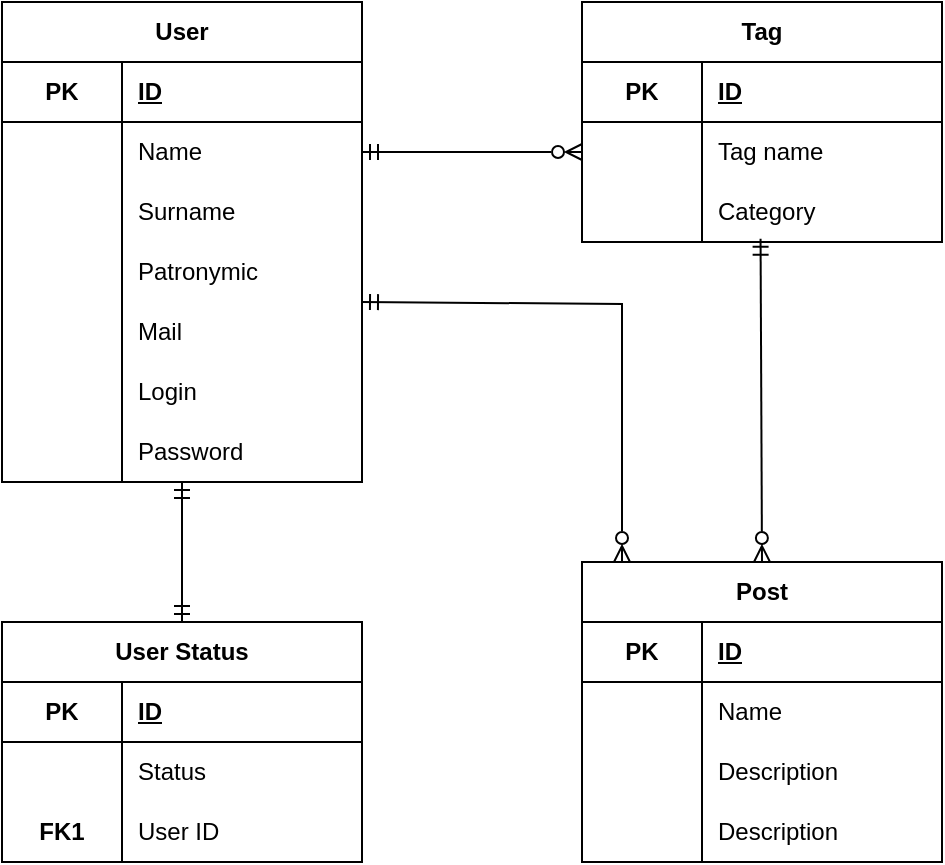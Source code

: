 <mxfile version="24.0.4" type="device">
  <diagram name="Страница — 1" id="U5e65a0vAkJ6nNXWDMqD">
    <mxGraphModel dx="1050" dy="530" grid="1" gridSize="10" guides="1" tooltips="1" connect="1" arrows="1" fold="1" page="1" pageScale="1" pageWidth="827" pageHeight="1169" math="0" shadow="0">
      <root>
        <mxCell id="0" />
        <mxCell id="1" parent="0" />
        <mxCell id="zZYMyhnzHYUMdCDTD4Aq-2" value="Tag" style="shape=table;startSize=30;container=1;collapsible=1;childLayout=tableLayout;fixedRows=1;rowLines=0;fontStyle=1;align=center;resizeLast=1;html=1;whiteSpace=wrap;" vertex="1" parent="1">
          <mxGeometry x="380" y="10" width="180" height="120" as="geometry" />
        </mxCell>
        <mxCell id="zZYMyhnzHYUMdCDTD4Aq-6" value="" style="shape=tableRow;horizontal=0;startSize=0;swimlaneHead=0;swimlaneBody=0;fillColor=none;collapsible=0;dropTarget=0;points=[[0,0.5],[1,0.5]];portConstraint=eastwest;top=0;left=0;right=0;bottom=1;html=1;" vertex="1" parent="zZYMyhnzHYUMdCDTD4Aq-2">
          <mxGeometry y="30" width="180" height="30" as="geometry" />
        </mxCell>
        <mxCell id="zZYMyhnzHYUMdCDTD4Aq-7" value="PK" style="shape=partialRectangle;connectable=0;fillColor=none;top=0;left=0;bottom=0;right=0;fontStyle=1;overflow=hidden;html=1;whiteSpace=wrap;" vertex="1" parent="zZYMyhnzHYUMdCDTD4Aq-6">
          <mxGeometry width="60" height="30" as="geometry">
            <mxRectangle width="60" height="30" as="alternateBounds" />
          </mxGeometry>
        </mxCell>
        <mxCell id="zZYMyhnzHYUMdCDTD4Aq-8" value="ID" style="shape=partialRectangle;connectable=0;fillColor=none;top=0;left=0;bottom=0;right=0;align=left;spacingLeft=6;fontStyle=5;overflow=hidden;html=1;whiteSpace=wrap;" vertex="1" parent="zZYMyhnzHYUMdCDTD4Aq-6">
          <mxGeometry x="60" width="120" height="30" as="geometry">
            <mxRectangle width="120" height="30" as="alternateBounds" />
          </mxGeometry>
        </mxCell>
        <mxCell id="zZYMyhnzHYUMdCDTD4Aq-9" value="" style="shape=tableRow;horizontal=0;startSize=0;swimlaneHead=0;swimlaneBody=0;fillColor=none;collapsible=0;dropTarget=0;points=[[0,0.5],[1,0.5]];portConstraint=eastwest;top=0;left=0;right=0;bottom=0;html=1;" vertex="1" parent="zZYMyhnzHYUMdCDTD4Aq-2">
          <mxGeometry y="60" width="180" height="30" as="geometry" />
        </mxCell>
        <mxCell id="zZYMyhnzHYUMdCDTD4Aq-10" value="" style="shape=partialRectangle;connectable=0;fillColor=none;top=0;left=0;bottom=0;right=0;editable=1;overflow=hidden;html=1;whiteSpace=wrap;" vertex="1" parent="zZYMyhnzHYUMdCDTD4Aq-9">
          <mxGeometry width="60" height="30" as="geometry">
            <mxRectangle width="60" height="30" as="alternateBounds" />
          </mxGeometry>
        </mxCell>
        <mxCell id="zZYMyhnzHYUMdCDTD4Aq-11" value="Tag name" style="shape=partialRectangle;connectable=0;fillColor=none;top=0;left=0;bottom=0;right=0;align=left;spacingLeft=6;overflow=hidden;html=1;whiteSpace=wrap;" vertex="1" parent="zZYMyhnzHYUMdCDTD4Aq-9">
          <mxGeometry x="60" width="120" height="30" as="geometry">
            <mxRectangle width="120" height="30" as="alternateBounds" />
          </mxGeometry>
        </mxCell>
        <mxCell id="zZYMyhnzHYUMdCDTD4Aq-12" value="" style="shape=tableRow;horizontal=0;startSize=0;swimlaneHead=0;swimlaneBody=0;fillColor=none;collapsible=0;dropTarget=0;points=[[0,0.5],[1,0.5]];portConstraint=eastwest;top=0;left=0;right=0;bottom=0;html=1;" vertex="1" parent="zZYMyhnzHYUMdCDTD4Aq-2">
          <mxGeometry y="90" width="180" height="30" as="geometry" />
        </mxCell>
        <mxCell id="zZYMyhnzHYUMdCDTD4Aq-13" value="" style="shape=partialRectangle;connectable=0;fillColor=none;top=0;left=0;bottom=0;right=0;editable=1;overflow=hidden;html=1;whiteSpace=wrap;" vertex="1" parent="zZYMyhnzHYUMdCDTD4Aq-12">
          <mxGeometry width="60" height="30" as="geometry">
            <mxRectangle width="60" height="30" as="alternateBounds" />
          </mxGeometry>
        </mxCell>
        <mxCell id="zZYMyhnzHYUMdCDTD4Aq-14" value="Category" style="shape=partialRectangle;connectable=0;fillColor=none;top=0;left=0;bottom=0;right=0;align=left;spacingLeft=6;overflow=hidden;html=1;whiteSpace=wrap;" vertex="1" parent="zZYMyhnzHYUMdCDTD4Aq-12">
          <mxGeometry x="60" width="120" height="30" as="geometry">
            <mxRectangle width="120" height="30" as="alternateBounds" />
          </mxGeometry>
        </mxCell>
        <mxCell id="zZYMyhnzHYUMdCDTD4Aq-15" value="User" style="shape=table;startSize=30;container=1;collapsible=1;childLayout=tableLayout;fixedRows=1;rowLines=0;fontStyle=1;align=center;resizeLast=1;html=1;whiteSpace=wrap;" vertex="1" parent="1">
          <mxGeometry x="90" y="10" width="180" height="240" as="geometry" />
        </mxCell>
        <mxCell id="zZYMyhnzHYUMdCDTD4Aq-19" value="" style="shape=tableRow;horizontal=0;startSize=0;swimlaneHead=0;swimlaneBody=0;fillColor=none;collapsible=0;dropTarget=0;points=[[0,0.5],[1,0.5]];portConstraint=eastwest;top=0;left=0;right=0;bottom=1;html=1;" vertex="1" parent="zZYMyhnzHYUMdCDTD4Aq-15">
          <mxGeometry y="30" width="180" height="30" as="geometry" />
        </mxCell>
        <mxCell id="zZYMyhnzHYUMdCDTD4Aq-20" value="PK" style="shape=partialRectangle;connectable=0;fillColor=none;top=0;left=0;bottom=0;right=0;fontStyle=1;overflow=hidden;html=1;whiteSpace=wrap;" vertex="1" parent="zZYMyhnzHYUMdCDTD4Aq-19">
          <mxGeometry width="60" height="30" as="geometry">
            <mxRectangle width="60" height="30" as="alternateBounds" />
          </mxGeometry>
        </mxCell>
        <mxCell id="zZYMyhnzHYUMdCDTD4Aq-21" value="ID" style="shape=partialRectangle;connectable=0;fillColor=none;top=0;left=0;bottom=0;right=0;align=left;spacingLeft=6;fontStyle=5;overflow=hidden;html=1;whiteSpace=wrap;" vertex="1" parent="zZYMyhnzHYUMdCDTD4Aq-19">
          <mxGeometry x="60" width="120" height="30" as="geometry">
            <mxRectangle width="120" height="30" as="alternateBounds" />
          </mxGeometry>
        </mxCell>
        <mxCell id="zZYMyhnzHYUMdCDTD4Aq-22" value="" style="shape=tableRow;horizontal=0;startSize=0;swimlaneHead=0;swimlaneBody=0;fillColor=none;collapsible=0;dropTarget=0;points=[[0,0.5],[1,0.5]];portConstraint=eastwest;top=0;left=0;right=0;bottom=0;html=1;" vertex="1" parent="zZYMyhnzHYUMdCDTD4Aq-15">
          <mxGeometry y="60" width="180" height="30" as="geometry" />
        </mxCell>
        <mxCell id="zZYMyhnzHYUMdCDTD4Aq-23" value="" style="shape=partialRectangle;connectable=0;fillColor=none;top=0;left=0;bottom=0;right=0;editable=1;overflow=hidden;html=1;whiteSpace=wrap;" vertex="1" parent="zZYMyhnzHYUMdCDTD4Aq-22">
          <mxGeometry width="60" height="30" as="geometry">
            <mxRectangle width="60" height="30" as="alternateBounds" />
          </mxGeometry>
        </mxCell>
        <mxCell id="zZYMyhnzHYUMdCDTD4Aq-24" value="Name" style="shape=partialRectangle;connectable=0;fillColor=none;top=0;left=0;bottom=0;right=0;align=left;spacingLeft=6;overflow=hidden;html=1;whiteSpace=wrap;" vertex="1" parent="zZYMyhnzHYUMdCDTD4Aq-22">
          <mxGeometry x="60" width="120" height="30" as="geometry">
            <mxRectangle width="120" height="30" as="alternateBounds" />
          </mxGeometry>
        </mxCell>
        <mxCell id="zZYMyhnzHYUMdCDTD4Aq-25" value="" style="shape=tableRow;horizontal=0;startSize=0;swimlaneHead=0;swimlaneBody=0;fillColor=none;collapsible=0;dropTarget=0;points=[[0,0.5],[1,0.5]];portConstraint=eastwest;top=0;left=0;right=0;bottom=0;html=1;" vertex="1" parent="zZYMyhnzHYUMdCDTD4Aq-15">
          <mxGeometry y="90" width="180" height="30" as="geometry" />
        </mxCell>
        <mxCell id="zZYMyhnzHYUMdCDTD4Aq-26" value="" style="shape=partialRectangle;connectable=0;fillColor=none;top=0;left=0;bottom=0;right=0;editable=1;overflow=hidden;html=1;whiteSpace=wrap;" vertex="1" parent="zZYMyhnzHYUMdCDTD4Aq-25">
          <mxGeometry width="60" height="30" as="geometry">
            <mxRectangle width="60" height="30" as="alternateBounds" />
          </mxGeometry>
        </mxCell>
        <mxCell id="zZYMyhnzHYUMdCDTD4Aq-27" value="Surname" style="shape=partialRectangle;connectable=0;fillColor=none;top=0;left=0;bottom=0;right=0;align=left;spacingLeft=6;overflow=hidden;html=1;whiteSpace=wrap;" vertex="1" parent="zZYMyhnzHYUMdCDTD4Aq-25">
          <mxGeometry x="60" width="120" height="30" as="geometry">
            <mxRectangle width="120" height="30" as="alternateBounds" />
          </mxGeometry>
        </mxCell>
        <mxCell id="zZYMyhnzHYUMdCDTD4Aq-95" value="" style="shape=tableRow;horizontal=0;startSize=0;swimlaneHead=0;swimlaneBody=0;fillColor=none;collapsible=0;dropTarget=0;points=[[0,0.5],[1,0.5]];portConstraint=eastwest;top=0;left=0;right=0;bottom=0;html=1;" vertex="1" parent="zZYMyhnzHYUMdCDTD4Aq-15">
          <mxGeometry y="120" width="180" height="30" as="geometry" />
        </mxCell>
        <mxCell id="zZYMyhnzHYUMdCDTD4Aq-96" value="" style="shape=partialRectangle;connectable=0;fillColor=none;top=0;left=0;bottom=0;right=0;editable=1;overflow=hidden;html=1;whiteSpace=wrap;" vertex="1" parent="zZYMyhnzHYUMdCDTD4Aq-95">
          <mxGeometry width="60" height="30" as="geometry">
            <mxRectangle width="60" height="30" as="alternateBounds" />
          </mxGeometry>
        </mxCell>
        <mxCell id="zZYMyhnzHYUMdCDTD4Aq-97" value="Patronymic" style="shape=partialRectangle;connectable=0;fillColor=none;top=0;left=0;bottom=0;right=0;align=left;spacingLeft=6;overflow=hidden;html=1;whiteSpace=wrap;" vertex="1" parent="zZYMyhnzHYUMdCDTD4Aq-95">
          <mxGeometry x="60" width="120" height="30" as="geometry">
            <mxRectangle width="120" height="30" as="alternateBounds" />
          </mxGeometry>
        </mxCell>
        <mxCell id="zZYMyhnzHYUMdCDTD4Aq-98" value="" style="shape=tableRow;horizontal=0;startSize=0;swimlaneHead=0;swimlaneBody=0;fillColor=none;collapsible=0;dropTarget=0;points=[[0,0.5],[1,0.5]];portConstraint=eastwest;top=0;left=0;right=0;bottom=0;html=1;" vertex="1" parent="zZYMyhnzHYUMdCDTD4Aq-15">
          <mxGeometry y="150" width="180" height="30" as="geometry" />
        </mxCell>
        <mxCell id="zZYMyhnzHYUMdCDTD4Aq-99" value="" style="shape=partialRectangle;connectable=0;fillColor=none;top=0;left=0;bottom=0;right=0;editable=1;overflow=hidden;html=1;whiteSpace=wrap;" vertex="1" parent="zZYMyhnzHYUMdCDTD4Aq-98">
          <mxGeometry width="60" height="30" as="geometry">
            <mxRectangle width="60" height="30" as="alternateBounds" />
          </mxGeometry>
        </mxCell>
        <mxCell id="zZYMyhnzHYUMdCDTD4Aq-100" value="Mail" style="shape=partialRectangle;connectable=0;fillColor=none;top=0;left=0;bottom=0;right=0;align=left;spacingLeft=6;overflow=hidden;html=1;whiteSpace=wrap;" vertex="1" parent="zZYMyhnzHYUMdCDTD4Aq-98">
          <mxGeometry x="60" width="120" height="30" as="geometry">
            <mxRectangle width="120" height="30" as="alternateBounds" />
          </mxGeometry>
        </mxCell>
        <mxCell id="zZYMyhnzHYUMdCDTD4Aq-101" value="" style="shape=tableRow;horizontal=0;startSize=0;swimlaneHead=0;swimlaneBody=0;fillColor=none;collapsible=0;dropTarget=0;points=[[0,0.5],[1,0.5]];portConstraint=eastwest;top=0;left=0;right=0;bottom=0;html=1;" vertex="1" parent="zZYMyhnzHYUMdCDTD4Aq-15">
          <mxGeometry y="180" width="180" height="30" as="geometry" />
        </mxCell>
        <mxCell id="zZYMyhnzHYUMdCDTD4Aq-102" value="" style="shape=partialRectangle;connectable=0;fillColor=none;top=0;left=0;bottom=0;right=0;editable=1;overflow=hidden;html=1;whiteSpace=wrap;" vertex="1" parent="zZYMyhnzHYUMdCDTD4Aq-101">
          <mxGeometry width="60" height="30" as="geometry">
            <mxRectangle width="60" height="30" as="alternateBounds" />
          </mxGeometry>
        </mxCell>
        <mxCell id="zZYMyhnzHYUMdCDTD4Aq-103" value="Login" style="shape=partialRectangle;connectable=0;fillColor=none;top=0;left=0;bottom=0;right=0;align=left;spacingLeft=6;overflow=hidden;html=1;whiteSpace=wrap;" vertex="1" parent="zZYMyhnzHYUMdCDTD4Aq-101">
          <mxGeometry x="60" width="120" height="30" as="geometry">
            <mxRectangle width="120" height="30" as="alternateBounds" />
          </mxGeometry>
        </mxCell>
        <mxCell id="zZYMyhnzHYUMdCDTD4Aq-104" value="" style="shape=tableRow;horizontal=0;startSize=0;swimlaneHead=0;swimlaneBody=0;fillColor=none;collapsible=0;dropTarget=0;points=[[0,0.5],[1,0.5]];portConstraint=eastwest;top=0;left=0;right=0;bottom=0;html=1;" vertex="1" parent="zZYMyhnzHYUMdCDTD4Aq-15">
          <mxGeometry y="210" width="180" height="30" as="geometry" />
        </mxCell>
        <mxCell id="zZYMyhnzHYUMdCDTD4Aq-105" value="" style="shape=partialRectangle;connectable=0;fillColor=none;top=0;left=0;bottom=0;right=0;editable=1;overflow=hidden;html=1;whiteSpace=wrap;" vertex="1" parent="zZYMyhnzHYUMdCDTD4Aq-104">
          <mxGeometry width="60" height="30" as="geometry">
            <mxRectangle width="60" height="30" as="alternateBounds" />
          </mxGeometry>
        </mxCell>
        <mxCell id="zZYMyhnzHYUMdCDTD4Aq-106" value="Password" style="shape=partialRectangle;connectable=0;fillColor=none;top=0;left=0;bottom=0;right=0;align=left;spacingLeft=6;overflow=hidden;html=1;whiteSpace=wrap;" vertex="1" parent="zZYMyhnzHYUMdCDTD4Aq-104">
          <mxGeometry x="60" width="120" height="30" as="geometry">
            <mxRectangle width="120" height="30" as="alternateBounds" />
          </mxGeometry>
        </mxCell>
        <mxCell id="zZYMyhnzHYUMdCDTD4Aq-28" value="User Status" style="shape=table;startSize=30;container=1;collapsible=1;childLayout=tableLayout;fixedRows=1;rowLines=0;fontStyle=1;align=center;resizeLast=1;html=1;whiteSpace=wrap;" vertex="1" parent="1">
          <mxGeometry x="90" y="320" width="180" height="120" as="geometry" />
        </mxCell>
        <mxCell id="zZYMyhnzHYUMdCDTD4Aq-32" value="" style="shape=tableRow;horizontal=0;startSize=0;swimlaneHead=0;swimlaneBody=0;fillColor=none;collapsible=0;dropTarget=0;points=[[0,0.5],[1,0.5]];portConstraint=eastwest;top=0;left=0;right=0;bottom=1;html=1;" vertex="1" parent="zZYMyhnzHYUMdCDTD4Aq-28">
          <mxGeometry y="30" width="180" height="30" as="geometry" />
        </mxCell>
        <mxCell id="zZYMyhnzHYUMdCDTD4Aq-33" value="PK" style="shape=partialRectangle;connectable=0;fillColor=none;top=0;left=0;bottom=0;right=0;fontStyle=1;overflow=hidden;html=1;whiteSpace=wrap;" vertex="1" parent="zZYMyhnzHYUMdCDTD4Aq-32">
          <mxGeometry width="60" height="30" as="geometry">
            <mxRectangle width="60" height="30" as="alternateBounds" />
          </mxGeometry>
        </mxCell>
        <mxCell id="zZYMyhnzHYUMdCDTD4Aq-34" value="ID" style="shape=partialRectangle;connectable=0;fillColor=none;top=0;left=0;bottom=0;right=0;align=left;spacingLeft=6;fontStyle=5;overflow=hidden;html=1;whiteSpace=wrap;" vertex="1" parent="zZYMyhnzHYUMdCDTD4Aq-32">
          <mxGeometry x="60" width="120" height="30" as="geometry">
            <mxRectangle width="120" height="30" as="alternateBounds" />
          </mxGeometry>
        </mxCell>
        <mxCell id="zZYMyhnzHYUMdCDTD4Aq-35" value="" style="shape=tableRow;horizontal=0;startSize=0;swimlaneHead=0;swimlaneBody=0;fillColor=none;collapsible=0;dropTarget=0;points=[[0,0.5],[1,0.5]];portConstraint=eastwest;top=0;left=0;right=0;bottom=0;html=1;" vertex="1" parent="zZYMyhnzHYUMdCDTD4Aq-28">
          <mxGeometry y="60" width="180" height="30" as="geometry" />
        </mxCell>
        <mxCell id="zZYMyhnzHYUMdCDTD4Aq-36" value="" style="shape=partialRectangle;connectable=0;fillColor=none;top=0;left=0;bottom=0;right=0;editable=1;overflow=hidden;html=1;whiteSpace=wrap;" vertex="1" parent="zZYMyhnzHYUMdCDTD4Aq-35">
          <mxGeometry width="60" height="30" as="geometry">
            <mxRectangle width="60" height="30" as="alternateBounds" />
          </mxGeometry>
        </mxCell>
        <mxCell id="zZYMyhnzHYUMdCDTD4Aq-37" value="Status" style="shape=partialRectangle;connectable=0;fillColor=none;top=0;left=0;bottom=0;right=0;align=left;spacingLeft=6;overflow=hidden;html=1;whiteSpace=wrap;" vertex="1" parent="zZYMyhnzHYUMdCDTD4Aq-35">
          <mxGeometry x="60" width="120" height="30" as="geometry">
            <mxRectangle width="120" height="30" as="alternateBounds" />
          </mxGeometry>
        </mxCell>
        <mxCell id="zZYMyhnzHYUMdCDTD4Aq-38" value="" style="shape=tableRow;horizontal=0;startSize=0;swimlaneHead=0;swimlaneBody=0;fillColor=none;collapsible=0;dropTarget=0;points=[[0,0.5],[1,0.5]];portConstraint=eastwest;top=0;left=0;right=0;bottom=0;html=1;" vertex="1" parent="zZYMyhnzHYUMdCDTD4Aq-28">
          <mxGeometry y="90" width="180" height="30" as="geometry" />
        </mxCell>
        <mxCell id="zZYMyhnzHYUMdCDTD4Aq-39" value="&lt;b&gt;FK1&lt;/b&gt;" style="shape=partialRectangle;connectable=0;fillColor=none;top=0;left=0;bottom=0;right=0;editable=1;overflow=hidden;html=1;whiteSpace=wrap;" vertex="1" parent="zZYMyhnzHYUMdCDTD4Aq-38">
          <mxGeometry width="60" height="30" as="geometry">
            <mxRectangle width="60" height="30" as="alternateBounds" />
          </mxGeometry>
        </mxCell>
        <mxCell id="zZYMyhnzHYUMdCDTD4Aq-40" value="User ID" style="shape=partialRectangle;connectable=0;fillColor=none;top=0;left=0;bottom=0;right=0;align=left;spacingLeft=6;overflow=hidden;html=1;whiteSpace=wrap;" vertex="1" parent="zZYMyhnzHYUMdCDTD4Aq-38">
          <mxGeometry x="60" width="120" height="30" as="geometry">
            <mxRectangle width="120" height="30" as="alternateBounds" />
          </mxGeometry>
        </mxCell>
        <mxCell id="zZYMyhnzHYUMdCDTD4Aq-54" value="Post" style="shape=table;startSize=30;container=1;collapsible=1;childLayout=tableLayout;fixedRows=1;rowLines=0;fontStyle=1;align=center;resizeLast=1;html=1;whiteSpace=wrap;" vertex="1" parent="1">
          <mxGeometry x="380" y="290" width="180" height="150" as="geometry" />
        </mxCell>
        <mxCell id="zZYMyhnzHYUMdCDTD4Aq-58" value="" style="shape=tableRow;horizontal=0;startSize=0;swimlaneHead=0;swimlaneBody=0;fillColor=none;collapsible=0;dropTarget=0;points=[[0,0.5],[1,0.5]];portConstraint=eastwest;top=0;left=0;right=0;bottom=1;html=1;" vertex="1" parent="zZYMyhnzHYUMdCDTD4Aq-54">
          <mxGeometry y="30" width="180" height="30" as="geometry" />
        </mxCell>
        <mxCell id="zZYMyhnzHYUMdCDTD4Aq-59" value="PK" style="shape=partialRectangle;connectable=0;fillColor=none;top=0;left=0;bottom=0;right=0;fontStyle=1;overflow=hidden;html=1;whiteSpace=wrap;" vertex="1" parent="zZYMyhnzHYUMdCDTD4Aq-58">
          <mxGeometry width="60" height="30" as="geometry">
            <mxRectangle width="60" height="30" as="alternateBounds" />
          </mxGeometry>
        </mxCell>
        <mxCell id="zZYMyhnzHYUMdCDTD4Aq-60" value="ID" style="shape=partialRectangle;connectable=0;fillColor=none;top=0;left=0;bottom=0;right=0;align=left;spacingLeft=6;fontStyle=5;overflow=hidden;html=1;whiteSpace=wrap;" vertex="1" parent="zZYMyhnzHYUMdCDTD4Aq-58">
          <mxGeometry x="60" width="120" height="30" as="geometry">
            <mxRectangle width="120" height="30" as="alternateBounds" />
          </mxGeometry>
        </mxCell>
        <mxCell id="zZYMyhnzHYUMdCDTD4Aq-61" value="" style="shape=tableRow;horizontal=0;startSize=0;swimlaneHead=0;swimlaneBody=0;fillColor=none;collapsible=0;dropTarget=0;points=[[0,0.5],[1,0.5]];portConstraint=eastwest;top=0;left=0;right=0;bottom=0;html=1;" vertex="1" parent="zZYMyhnzHYUMdCDTD4Aq-54">
          <mxGeometry y="60" width="180" height="30" as="geometry" />
        </mxCell>
        <mxCell id="zZYMyhnzHYUMdCDTD4Aq-62" value="" style="shape=partialRectangle;connectable=0;fillColor=none;top=0;left=0;bottom=0;right=0;editable=1;overflow=hidden;html=1;whiteSpace=wrap;" vertex="1" parent="zZYMyhnzHYUMdCDTD4Aq-61">
          <mxGeometry width="60" height="30" as="geometry">
            <mxRectangle width="60" height="30" as="alternateBounds" />
          </mxGeometry>
        </mxCell>
        <mxCell id="zZYMyhnzHYUMdCDTD4Aq-63" value="Name" style="shape=partialRectangle;connectable=0;fillColor=none;top=0;left=0;bottom=0;right=0;align=left;spacingLeft=6;overflow=hidden;html=1;whiteSpace=wrap;" vertex="1" parent="zZYMyhnzHYUMdCDTD4Aq-61">
          <mxGeometry x="60" width="120" height="30" as="geometry">
            <mxRectangle width="120" height="30" as="alternateBounds" />
          </mxGeometry>
        </mxCell>
        <mxCell id="zZYMyhnzHYUMdCDTD4Aq-110" value="" style="shape=tableRow;horizontal=0;startSize=0;swimlaneHead=0;swimlaneBody=0;fillColor=none;collapsible=0;dropTarget=0;points=[[0,0.5],[1,0.5]];portConstraint=eastwest;top=0;left=0;right=0;bottom=0;html=1;" vertex="1" parent="zZYMyhnzHYUMdCDTD4Aq-54">
          <mxGeometry y="90" width="180" height="30" as="geometry" />
        </mxCell>
        <mxCell id="zZYMyhnzHYUMdCDTD4Aq-111" value="" style="shape=partialRectangle;connectable=0;fillColor=none;top=0;left=0;bottom=0;right=0;editable=1;overflow=hidden;html=1;whiteSpace=wrap;" vertex="1" parent="zZYMyhnzHYUMdCDTD4Aq-110">
          <mxGeometry width="60" height="30" as="geometry">
            <mxRectangle width="60" height="30" as="alternateBounds" />
          </mxGeometry>
        </mxCell>
        <mxCell id="zZYMyhnzHYUMdCDTD4Aq-112" value="Description" style="shape=partialRectangle;connectable=0;fillColor=none;top=0;left=0;bottom=0;right=0;align=left;spacingLeft=6;overflow=hidden;html=1;whiteSpace=wrap;" vertex="1" parent="zZYMyhnzHYUMdCDTD4Aq-110">
          <mxGeometry x="60" width="120" height="30" as="geometry">
            <mxRectangle width="120" height="30" as="alternateBounds" />
          </mxGeometry>
        </mxCell>
        <mxCell id="zZYMyhnzHYUMdCDTD4Aq-64" value="" style="shape=tableRow;horizontal=0;startSize=0;swimlaneHead=0;swimlaneBody=0;fillColor=none;collapsible=0;dropTarget=0;points=[[0,0.5],[1,0.5]];portConstraint=eastwest;top=0;left=0;right=0;bottom=0;html=1;" vertex="1" parent="zZYMyhnzHYUMdCDTD4Aq-54">
          <mxGeometry y="120" width="180" height="30" as="geometry" />
        </mxCell>
        <mxCell id="zZYMyhnzHYUMdCDTD4Aq-65" value="" style="shape=partialRectangle;connectable=0;fillColor=none;top=0;left=0;bottom=0;right=0;editable=1;overflow=hidden;html=1;whiteSpace=wrap;" vertex="1" parent="zZYMyhnzHYUMdCDTD4Aq-64">
          <mxGeometry width="60" height="30" as="geometry">
            <mxRectangle width="60" height="30" as="alternateBounds" />
          </mxGeometry>
        </mxCell>
        <mxCell id="zZYMyhnzHYUMdCDTD4Aq-66" value="Description" style="shape=partialRectangle;connectable=0;fillColor=none;top=0;left=0;bottom=0;right=0;align=left;spacingLeft=6;overflow=hidden;html=1;whiteSpace=wrap;" vertex="1" parent="zZYMyhnzHYUMdCDTD4Aq-64">
          <mxGeometry x="60" width="120" height="30" as="geometry">
            <mxRectangle width="120" height="30" as="alternateBounds" />
          </mxGeometry>
        </mxCell>
        <mxCell id="zZYMyhnzHYUMdCDTD4Aq-109" value="" style="endArrow=ERmandOne;html=1;rounded=0;exitX=0.5;exitY=0;exitDx=0;exitDy=0;strokeColor=default;startArrow=ERmandOne;startFill=0;endFill=0;" edge="1" parent="1" source="zZYMyhnzHYUMdCDTD4Aq-28">
          <mxGeometry width="50" height="50" relative="1" as="geometry">
            <mxPoint x="120" y="320" as="sourcePoint" />
            <mxPoint x="180" y="250" as="targetPoint" />
          </mxGeometry>
        </mxCell>
        <mxCell id="zZYMyhnzHYUMdCDTD4Aq-113" value="" style="endArrow=ERmandOne;html=1;rounded=0;exitX=0;exitY=0.5;exitDx=0;exitDy=0;strokeColor=default;startArrow=ERzeroToMany;startFill=0;endFill=0;entryX=1;entryY=0.5;entryDx=0;entryDy=0;" edge="1" parent="1" source="zZYMyhnzHYUMdCDTD4Aq-9" target="zZYMyhnzHYUMdCDTD4Aq-22">
          <mxGeometry width="50" height="50" relative="1" as="geometry">
            <mxPoint x="350" y="85" as="sourcePoint" />
            <mxPoint x="190" y="260" as="targetPoint" />
          </mxGeometry>
        </mxCell>
        <mxCell id="zZYMyhnzHYUMdCDTD4Aq-114" value="" style="endArrow=ERmandOne;html=1;rounded=0;exitX=0.5;exitY=0;exitDx=0;exitDy=0;strokeColor=default;startArrow=ERzeroToMany;startFill=0;endFill=0;entryX=0.496;entryY=0.947;entryDx=0;entryDy=0;entryPerimeter=0;" edge="1" parent="1" source="zZYMyhnzHYUMdCDTD4Aq-54" target="zZYMyhnzHYUMdCDTD4Aq-12">
          <mxGeometry width="50" height="50" relative="1" as="geometry">
            <mxPoint x="360" y="95" as="sourcePoint" />
            <mxPoint x="440" y="130" as="targetPoint" />
          </mxGeometry>
        </mxCell>
        <mxCell id="zZYMyhnzHYUMdCDTD4Aq-115" value="" style="endArrow=ERmandOne;html=1;rounded=0;strokeColor=default;startArrow=ERzeroToMany;startFill=0;endFill=0;" edge="1" parent="1">
          <mxGeometry width="50" height="50" relative="1" as="geometry">
            <mxPoint x="400" y="290" as="sourcePoint" />
            <mxPoint x="270" y="160" as="targetPoint" />
            <Array as="points">
              <mxPoint x="400" y="220" />
              <mxPoint x="400" y="161" />
            </Array>
          </mxGeometry>
        </mxCell>
      </root>
    </mxGraphModel>
  </diagram>
</mxfile>
